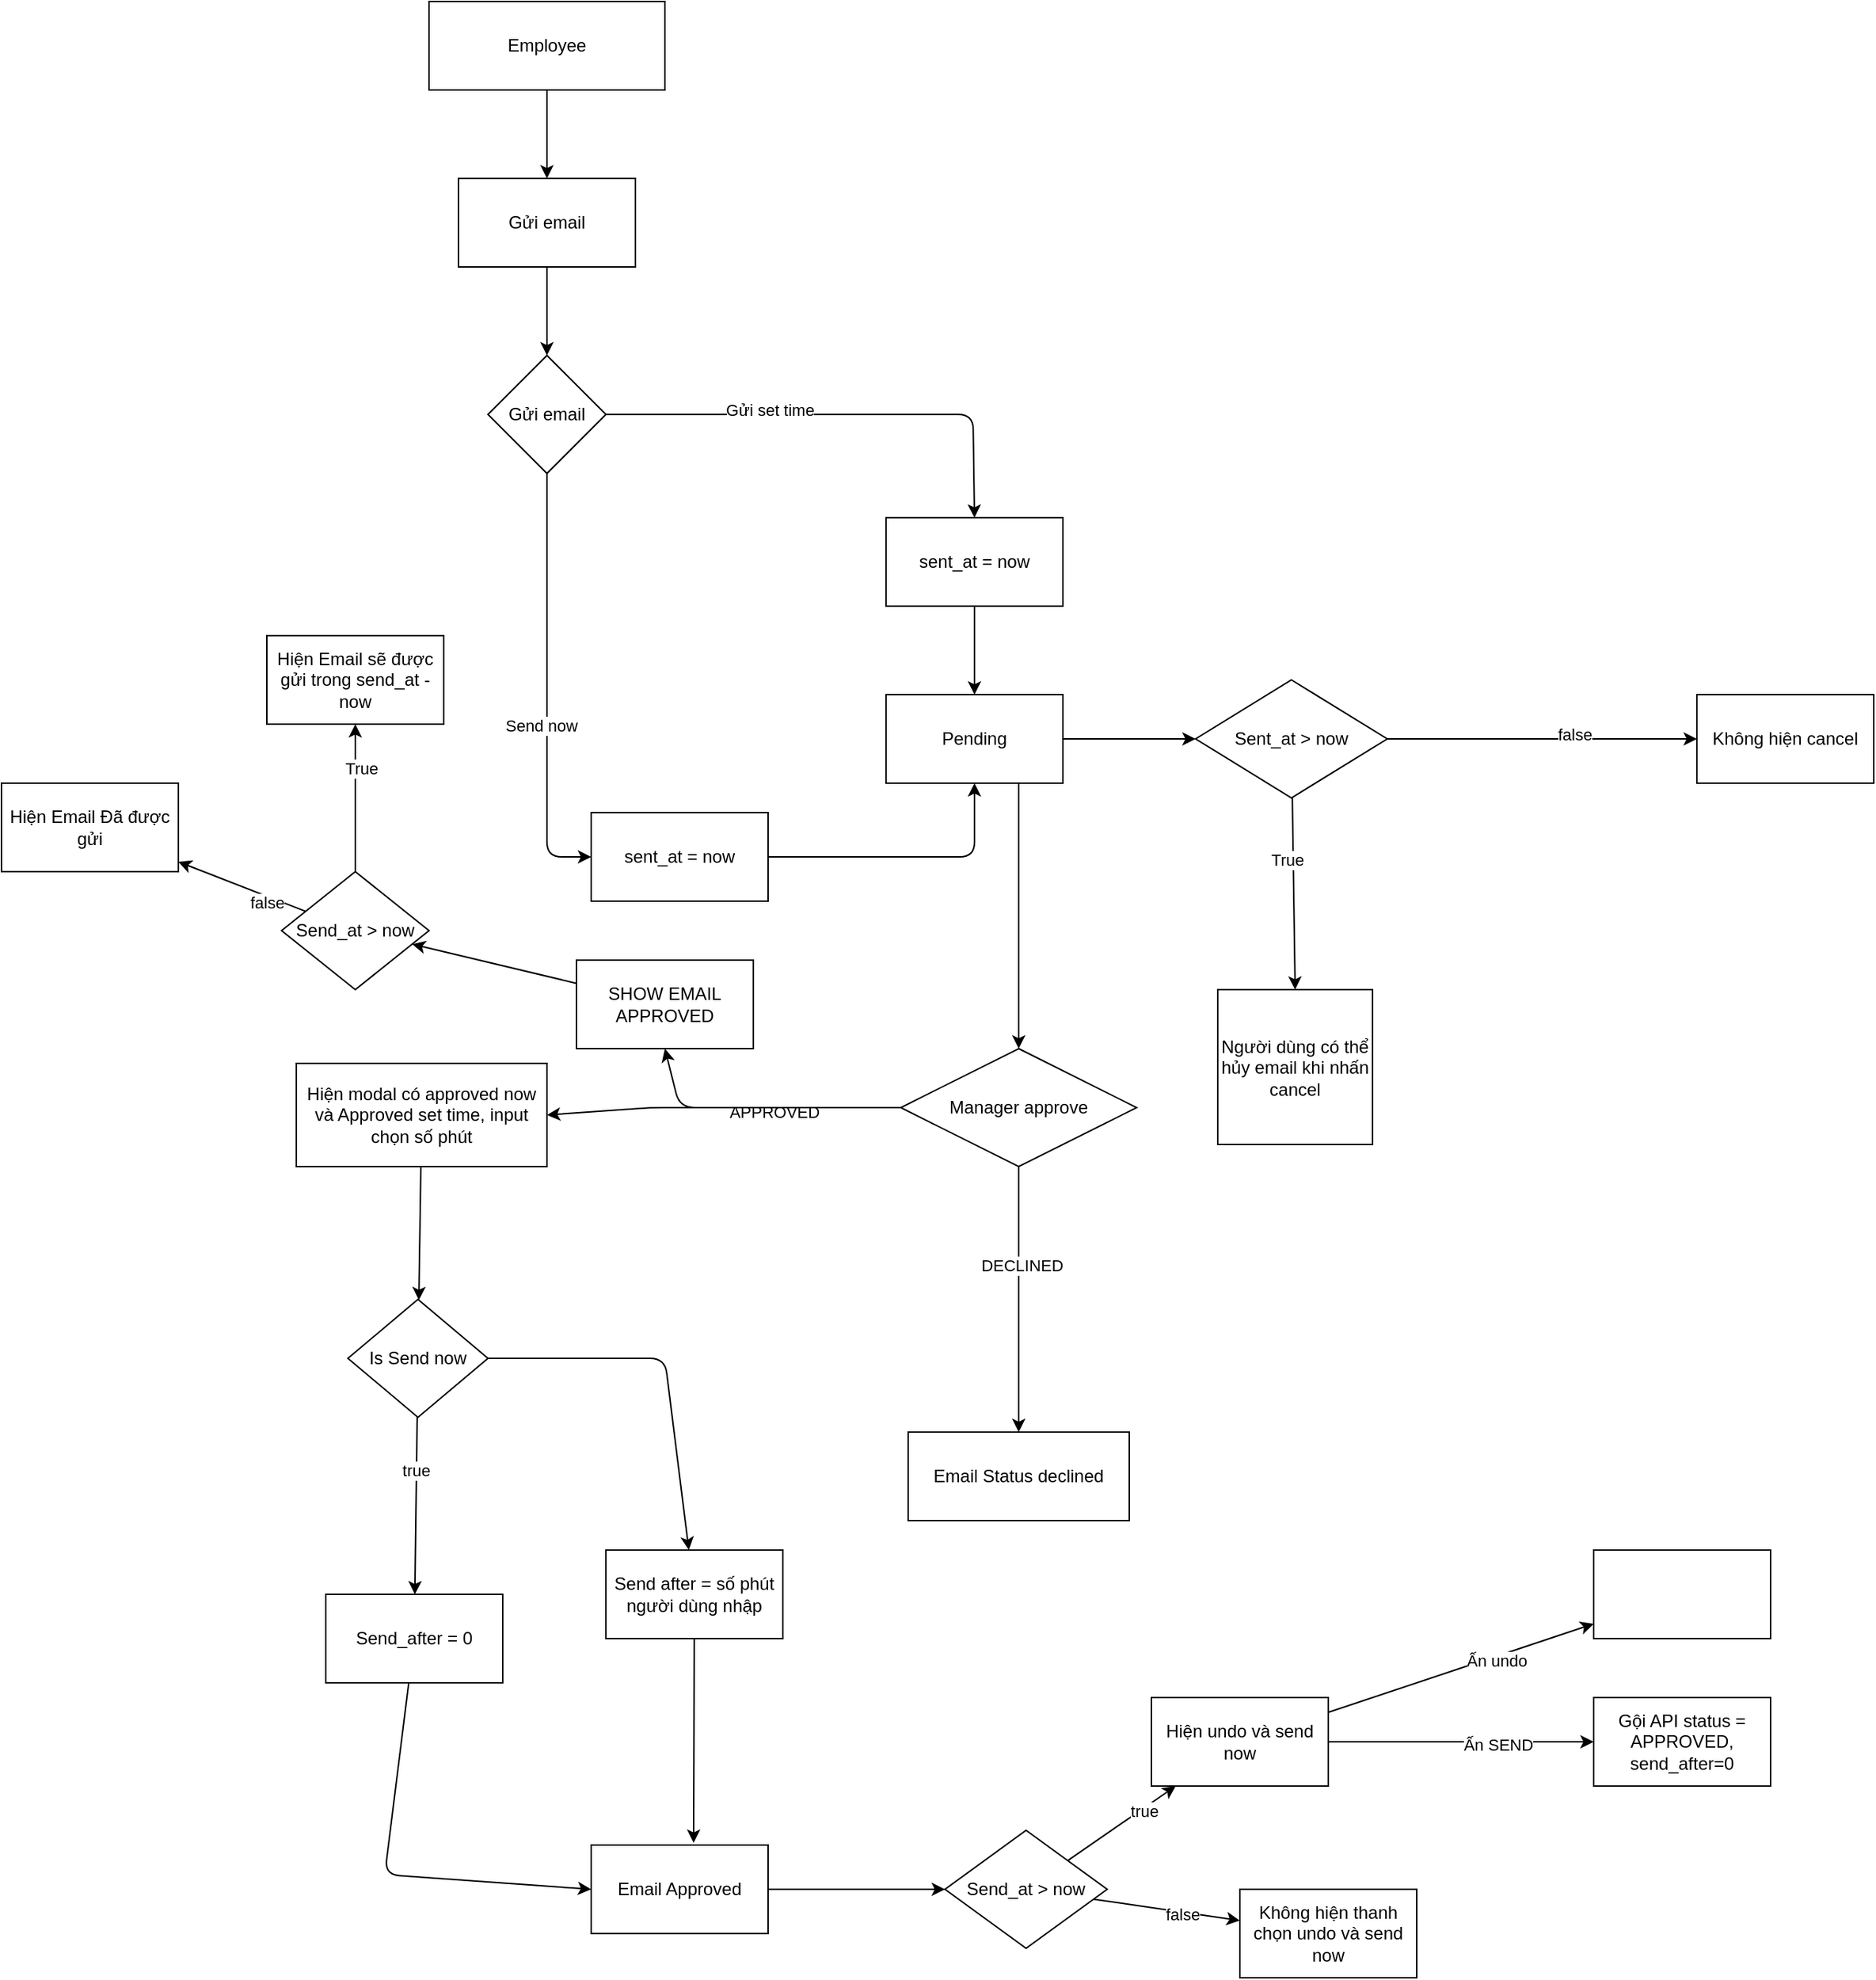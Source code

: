 <mxfile>
    <diagram id="OUF3Tba1tC0PUzbalyhK" name="Page-1">
        <mxGraphModel dx="4488" dy="418" grid="1" gridSize="10" guides="1" tooltips="1" connect="1" arrows="1" fold="1" page="1" pageScale="1" pageWidth="3300" pageHeight="4681" math="0" shadow="0">
            <root>
                <mxCell id="0"/>
                <mxCell id="1" parent="0"/>
                <mxCell id="12" style="edgeStyle=none;html=1;entryX=0.5;entryY=0;entryDx=0;entryDy=0;" parent="1" source="2" target="3" edge="1">
                    <mxGeometry relative="1" as="geometry"/>
                </mxCell>
                <mxCell id="2" value="Employee" style="rounded=0;whiteSpace=wrap;html=1;" parent="1" vertex="1">
                    <mxGeometry x="170" y="280" width="160" height="60" as="geometry"/>
                </mxCell>
                <mxCell id="13" style="edgeStyle=none;html=1;entryX=0.5;entryY=0;entryDx=0;entryDy=0;" parent="1" source="3" target="9" edge="1">
                    <mxGeometry relative="1" as="geometry"/>
                </mxCell>
                <mxCell id="3" value="Gửi email" style="rounded=0;whiteSpace=wrap;html=1;" parent="1" vertex="1">
                    <mxGeometry x="190" y="400" width="120" height="60" as="geometry"/>
                </mxCell>
                <mxCell id="14" style="edgeStyle=none;html=1;entryX=0.5;entryY=0;entryDx=0;entryDy=0;" parent="1" source="9" target="24" edge="1">
                    <mxGeometry relative="1" as="geometry">
                        <mxPoint x="610" y="560" as="targetPoint"/>
                        <Array as="points">
                            <mxPoint x="539" y="560"/>
                        </Array>
                    </mxGeometry>
                </mxCell>
                <mxCell id="15" value="Gửi set time" style="edgeLabel;html=1;align=center;verticalAlign=middle;resizable=0;points=[];" parent="14" vertex="1" connectable="0">
                    <mxGeometry x="-0.304" y="3" relative="1" as="geometry">
                        <mxPoint as="offset"/>
                    </mxGeometry>
                </mxCell>
                <mxCell id="19" style="edgeStyle=none;html=1;exitX=0.5;exitY=1;exitDx=0;exitDy=0;entryX=0;entryY=0.5;entryDx=0;entryDy=0;" parent="1" source="9" target="22" edge="1">
                    <mxGeometry relative="1" as="geometry">
                        <mxPoint x="250.294" y="710" as="targetPoint"/>
                        <Array as="points">
                            <mxPoint x="250" y="860"/>
                        </Array>
                    </mxGeometry>
                </mxCell>
                <mxCell id="20" value="Send now&lt;br&gt;" style="edgeLabel;html=1;align=center;verticalAlign=middle;resizable=0;points=[];" parent="19" vertex="1" connectable="0">
                    <mxGeometry x="0.177" y="-4" relative="1" as="geometry">
                        <mxPoint as="offset"/>
                    </mxGeometry>
                </mxCell>
                <mxCell id="9" value="&lt;span&gt;Gửi email&lt;/span&gt;" style="rhombus;whiteSpace=wrap;html=1;" parent="1" vertex="1">
                    <mxGeometry x="210" y="520" width="80" height="80" as="geometry"/>
                </mxCell>
                <mxCell id="28" style="edgeStyle=none;html=1;entryX=0;entryY=0.5;entryDx=0;entryDy=0;" parent="1" source="21" target="27" edge="1">
                    <mxGeometry relative="1" as="geometry"/>
                </mxCell>
                <mxCell id="40" style="edgeStyle=none;html=1;exitX=0.75;exitY=1;exitDx=0;exitDy=0;entryX=0.5;entryY=0;entryDx=0;entryDy=0;" parent="1" source="21" target="42" edge="1">
                    <mxGeometry relative="1" as="geometry">
                        <mxPoint x="570.294" y="990" as="targetPoint"/>
                    </mxGeometry>
                </mxCell>
                <mxCell id="21" value="Pending" style="rounded=0;whiteSpace=wrap;html=1;" parent="1" vertex="1">
                    <mxGeometry x="480" y="750" width="120" height="60" as="geometry"/>
                </mxCell>
                <mxCell id="26" style="edgeStyle=none;html=1;exitX=1;exitY=0.5;exitDx=0;exitDy=0;entryX=0.5;entryY=1;entryDx=0;entryDy=0;" parent="1" source="22" target="21" edge="1">
                    <mxGeometry relative="1" as="geometry">
                        <Array as="points">
                            <mxPoint x="540" y="860"/>
                        </Array>
                    </mxGeometry>
                </mxCell>
                <mxCell id="22" value="sent_at = now" style="rounded=0;whiteSpace=wrap;html=1;" parent="1" vertex="1">
                    <mxGeometry x="280" y="830" width="120" height="60" as="geometry"/>
                </mxCell>
                <mxCell id="25" style="edgeStyle=none;html=1;" parent="1" source="24" target="21" edge="1">
                    <mxGeometry relative="1" as="geometry"/>
                </mxCell>
                <mxCell id="24" value="sent_at = now" style="rounded=0;whiteSpace=wrap;html=1;" parent="1" vertex="1">
                    <mxGeometry x="480" y="630" width="120" height="60" as="geometry"/>
                </mxCell>
                <mxCell id="30" style="edgeStyle=none;html=1;entryX=0.5;entryY=0;entryDx=0;entryDy=0;" parent="1" source="27" target="32" edge="1">
                    <mxGeometry relative="1" as="geometry">
                        <mxPoint x="755" y="1041.882" as="targetPoint"/>
                    </mxGeometry>
                </mxCell>
                <mxCell id="31" value="True" style="edgeLabel;html=1;align=center;verticalAlign=middle;resizable=0;points=[];" parent="30" vertex="1" connectable="0">
                    <mxGeometry x="-0.355" y="-4" relative="1" as="geometry">
                        <mxPoint as="offset"/>
                    </mxGeometry>
                </mxCell>
                <mxCell id="33" style="edgeStyle=none;html=1;" parent="1" source="27" edge="1">
                    <mxGeometry relative="1" as="geometry">
                        <mxPoint x="1030" y="780" as="targetPoint"/>
                    </mxGeometry>
                </mxCell>
                <mxCell id="34" value="false" style="edgeLabel;html=1;align=center;verticalAlign=middle;resizable=0;points=[];" parent="33" vertex="1" connectable="0">
                    <mxGeometry x="0.209" y="3" relative="1" as="geometry">
                        <mxPoint as="offset"/>
                    </mxGeometry>
                </mxCell>
                <mxCell id="27" value="Sent_at &amp;gt; now" style="rhombus;whiteSpace=wrap;html=1;" parent="1" vertex="1">
                    <mxGeometry x="690" y="740" width="130" height="80" as="geometry"/>
                </mxCell>
                <mxCell id="32" value="Người dùng có thể hủy email khi nhấn cancel" style="whiteSpace=wrap;html=1;aspect=fixed;" parent="1" vertex="1">
                    <mxGeometry x="705" y="950" width="105" height="105" as="geometry"/>
                </mxCell>
                <mxCell id="35" value="Không hiện cancel" style="rounded=0;whiteSpace=wrap;html=1;" parent="1" vertex="1">
                    <mxGeometry x="1030" y="750" width="120" height="60" as="geometry"/>
                </mxCell>
                <mxCell id="43" style="edgeStyle=none;html=1;entryX=1;entryY=0.5;entryDx=0;entryDy=0;" parent="1" source="42" target="47" edge="1">
                    <mxGeometry relative="1" as="geometry">
                        <mxPoint x="260" y="1030" as="targetPoint"/>
                        <Array as="points">
                            <mxPoint x="350" y="1030"/>
                            <mxPoint x="320" y="1030"/>
                        </Array>
                    </mxGeometry>
                </mxCell>
                <mxCell id="44" value="APPROVED" style="edgeLabel;html=1;align=center;verticalAlign=middle;resizable=0;points=[];" parent="43" vertex="1" connectable="0">
                    <mxGeometry x="-0.282" y="3" relative="1" as="geometry">
                        <mxPoint as="offset"/>
                    </mxGeometry>
                </mxCell>
                <mxCell id="45" style="edgeStyle=none;html=1;entryX=0.5;entryY=0;entryDx=0;entryDy=0;" parent="1" source="42" target="48" edge="1">
                    <mxGeometry relative="1" as="geometry">
                        <mxPoint x="570" y="1230" as="targetPoint"/>
                    </mxGeometry>
                </mxCell>
                <mxCell id="46" value="DECLINED" style="edgeLabel;html=1;align=center;verticalAlign=middle;resizable=0;points=[];" parent="45" vertex="1" connectable="0">
                    <mxGeometry x="-0.263" y="2" relative="1" as="geometry">
                        <mxPoint as="offset"/>
                    </mxGeometry>
                </mxCell>
                <mxCell id="77" style="edgeStyle=none;html=1;entryX=0.5;entryY=1;entryDx=0;entryDy=0;" parent="1" source="42" target="75" edge="1">
                    <mxGeometry relative="1" as="geometry">
                        <Array as="points">
                            <mxPoint x="340" y="1030"/>
                        </Array>
                    </mxGeometry>
                </mxCell>
                <mxCell id="42" value="Manager approve" style="rhombus;whiteSpace=wrap;html=1;" parent="1" vertex="1">
                    <mxGeometry x="490" y="990" width="160" height="80" as="geometry"/>
                </mxCell>
                <mxCell id="52" style="edgeStyle=none;html=1;" parent="1" source="47" target="53" edge="1">
                    <mxGeometry relative="1" as="geometry">
                        <mxPoint x="165" y="1310" as="targetPoint"/>
                    </mxGeometry>
                </mxCell>
                <mxCell id="47" value="Hiện modal có approved now&lt;br&gt;và Approved set time, input chọn số phút" style="rounded=0;whiteSpace=wrap;html=1;" parent="1" vertex="1">
                    <mxGeometry x="80" y="1000" width="170" height="70" as="geometry"/>
                </mxCell>
                <mxCell id="48" value="Email Status declined" style="rounded=0;whiteSpace=wrap;html=1;" parent="1" vertex="1">
                    <mxGeometry x="495" y="1250" width="150" height="60" as="geometry"/>
                </mxCell>
                <mxCell id="54" style="edgeStyle=none;html=1;" parent="1" source="53" target="56" edge="1">
                    <mxGeometry relative="1" as="geometry">
                        <mxPoint x="160" y="1390" as="targetPoint"/>
                    </mxGeometry>
                </mxCell>
                <mxCell id="55" value="true" style="edgeLabel;html=1;align=center;verticalAlign=middle;resizable=0;points=[];" parent="54" vertex="1" connectable="0">
                    <mxGeometry x="-0.396" y="-1" relative="1" as="geometry">
                        <mxPoint as="offset"/>
                    </mxGeometry>
                </mxCell>
                <mxCell id="57" style="edgeStyle=none;html=1;" parent="1" source="53" target="58" edge="1">
                    <mxGeometry relative="1" as="geometry">
                        <mxPoint x="350" y="1360" as="targetPoint"/>
                        <Array as="points">
                            <mxPoint x="330" y="1200"/>
                        </Array>
                    </mxGeometry>
                </mxCell>
                <mxCell id="53" value="Is Send now" style="rhombus;whiteSpace=wrap;html=1;" parent="1" vertex="1">
                    <mxGeometry x="115" y="1160" width="95" height="80" as="geometry"/>
                </mxCell>
                <mxCell id="60" style="edgeStyle=none;html=1;entryX=0;entryY=0.5;entryDx=0;entryDy=0;" parent="1" source="56" target="59" edge="1">
                    <mxGeometry relative="1" as="geometry">
                        <Array as="points">
                            <mxPoint x="140" y="1550"/>
                        </Array>
                    </mxGeometry>
                </mxCell>
                <mxCell id="56" value="Send_after = 0" style="rounded=0;whiteSpace=wrap;html=1;" parent="1" vertex="1">
                    <mxGeometry x="100" y="1360" width="120" height="60" as="geometry"/>
                </mxCell>
                <mxCell id="61" style="edgeStyle=none;html=1;entryX=0.579;entryY=-0.025;entryDx=0;entryDy=0;entryPerimeter=0;" parent="1" source="58" target="59" edge="1">
                    <mxGeometry relative="1" as="geometry"/>
                </mxCell>
                <mxCell id="58" value="Send after = số phút người dùng nhập" style="rounded=0;whiteSpace=wrap;html=1;" parent="1" vertex="1">
                    <mxGeometry x="290" y="1330" width="120" height="60" as="geometry"/>
                </mxCell>
                <mxCell id="62" style="edgeStyle=none;html=1;" parent="1" source="59" target="63" edge="1">
                    <mxGeometry relative="1" as="geometry">
                        <mxPoint x="560" y="1560" as="targetPoint"/>
                    </mxGeometry>
                </mxCell>
                <mxCell id="59" value="Email Approved" style="rounded=0;whiteSpace=wrap;html=1;" parent="1" vertex="1">
                    <mxGeometry x="280" y="1530" width="120" height="60" as="geometry"/>
                </mxCell>
                <mxCell id="64" style="edgeStyle=none;html=1;" parent="1" source="63" target="67" edge="1">
                    <mxGeometry relative="1" as="geometry">
                        <mxPoint x="680" y="1480.345" as="targetPoint"/>
                    </mxGeometry>
                </mxCell>
                <mxCell id="65" value="true" style="edgeLabel;html=1;align=center;verticalAlign=middle;resizable=0;points=[];" parent="64" vertex="1" connectable="0">
                    <mxGeometry x="0.385" y="-1" relative="1" as="geometry">
                        <mxPoint as="offset"/>
                    </mxGeometry>
                </mxCell>
                <mxCell id="68" style="edgeStyle=none;html=1;" parent="1" source="63" target="70" edge="1">
                    <mxGeometry relative="1" as="geometry">
                        <mxPoint x="740" y="1620" as="targetPoint"/>
                    </mxGeometry>
                </mxCell>
                <mxCell id="69" value="false" style="edgeLabel;html=1;align=center;verticalAlign=middle;resizable=0;points=[];" parent="68" vertex="1" connectable="0">
                    <mxGeometry x="0.203" y="-1" relative="1" as="geometry">
                        <mxPoint as="offset"/>
                    </mxGeometry>
                </mxCell>
                <mxCell id="63" value="Send_at &amp;gt; now" style="rhombus;whiteSpace=wrap;html=1;" parent="1" vertex="1">
                    <mxGeometry x="520" y="1520" width="110" height="80" as="geometry"/>
                </mxCell>
                <mxCell id="87" style="edgeStyle=none;html=1;" edge="1" parent="1" source="67" target="89">
                    <mxGeometry relative="1" as="geometry">
                        <mxPoint x="990" y="1460.005" as="targetPoint"/>
                    </mxGeometry>
                </mxCell>
                <mxCell id="88" value="Ấn SEND" style="edgeLabel;html=1;align=center;verticalAlign=middle;resizable=0;points=[];" vertex="1" connectable="0" parent="87">
                    <mxGeometry x="0.271" y="-2" relative="1" as="geometry">
                        <mxPoint as="offset"/>
                    </mxGeometry>
                </mxCell>
                <mxCell id="90" style="edgeStyle=none;html=1;" edge="1" parent="1" source="67" target="92">
                    <mxGeometry relative="1" as="geometry">
                        <mxPoint x="930" y="1370" as="targetPoint"/>
                    </mxGeometry>
                </mxCell>
                <mxCell id="91" value="Ấn undo" style="edgeLabel;html=1;align=center;verticalAlign=middle;resizable=0;points=[];" vertex="1" connectable="0" parent="90">
                    <mxGeometry x="0.263" y="-3" relative="1" as="geometry">
                        <mxPoint x="-1" as="offset"/>
                    </mxGeometry>
                </mxCell>
                <mxCell id="67" value="Hiện undo và send now" style="rounded=0;whiteSpace=wrap;html=1;" parent="1" vertex="1">
                    <mxGeometry x="660" y="1430.005" width="120" height="60" as="geometry"/>
                </mxCell>
                <mxCell id="70" value="Không hiện thanh chọn undo và send now" style="rounded=0;whiteSpace=wrap;html=1;" parent="1" vertex="1">
                    <mxGeometry x="720" y="1560" width="120" height="60" as="geometry"/>
                </mxCell>
                <mxCell id="79" style="edgeStyle=none;html=1;" parent="1" source="75" target="80" edge="1">
                    <mxGeometry relative="1" as="geometry">
                        <mxPoint x="160" y="950" as="targetPoint"/>
                    </mxGeometry>
                </mxCell>
                <mxCell id="75" value="SHOW EMAIL APPROVED" style="whiteSpace=wrap;html=1;" parent="1" vertex="1">
                    <mxGeometry x="270" y="930" width="120" height="60" as="geometry"/>
                </mxCell>
                <mxCell id="81" style="edgeStyle=none;html=1;" parent="1" source="80" target="83" edge="1">
                    <mxGeometry relative="1" as="geometry">
                        <mxPoint x="120" y="740" as="targetPoint"/>
                    </mxGeometry>
                </mxCell>
                <mxCell id="82" value="True" style="edgeLabel;html=1;align=center;verticalAlign=middle;resizable=0;points=[];" parent="81" vertex="1" connectable="0">
                    <mxGeometry x="0.403" y="-4" relative="1" as="geometry">
                        <mxPoint as="offset"/>
                    </mxGeometry>
                </mxCell>
                <mxCell id="84" style="edgeStyle=none;html=1;" parent="1" source="80" target="85" edge="1">
                    <mxGeometry relative="1" as="geometry">
                        <mxPoint x="-60" y="900" as="targetPoint"/>
                    </mxGeometry>
                </mxCell>
                <mxCell id="86" value="false" style="edgeLabel;html=1;align=center;verticalAlign=middle;resizable=0;points=[];" parent="84" vertex="1" connectable="0">
                    <mxGeometry x="-0.415" y="4" relative="1" as="geometry">
                        <mxPoint as="offset"/>
                    </mxGeometry>
                </mxCell>
                <mxCell id="80" value="Send_at &amp;gt; now" style="rhombus;whiteSpace=wrap;html=1;" parent="1" vertex="1">
                    <mxGeometry x="70" y="870" width="100" height="80" as="geometry"/>
                </mxCell>
                <mxCell id="83" value="Hiện Email sẽ được gửi trong send_at - now" style="rounded=0;whiteSpace=wrap;html=1;" parent="1" vertex="1">
                    <mxGeometry x="60" y="710" width="120" height="60" as="geometry"/>
                </mxCell>
                <mxCell id="85" value="Hiện Email Đã được gửi" style="rounded=0;whiteSpace=wrap;html=1;" parent="1" vertex="1">
                    <mxGeometry x="-120" y="810" width="120" height="60" as="geometry"/>
                </mxCell>
                <mxCell id="89" value="Gội API status = APPROVED, send_after=0" style="rounded=0;whiteSpace=wrap;html=1;" vertex="1" parent="1">
                    <mxGeometry x="960" y="1430.005" width="120" height="60" as="geometry"/>
                </mxCell>
                <mxCell id="92" value="" style="rounded=0;whiteSpace=wrap;html=1;" vertex="1" parent="1">
                    <mxGeometry x="960" y="1330" width="120" height="60" as="geometry"/>
                </mxCell>
            </root>
        </mxGraphModel>
    </diagram>
</mxfile>